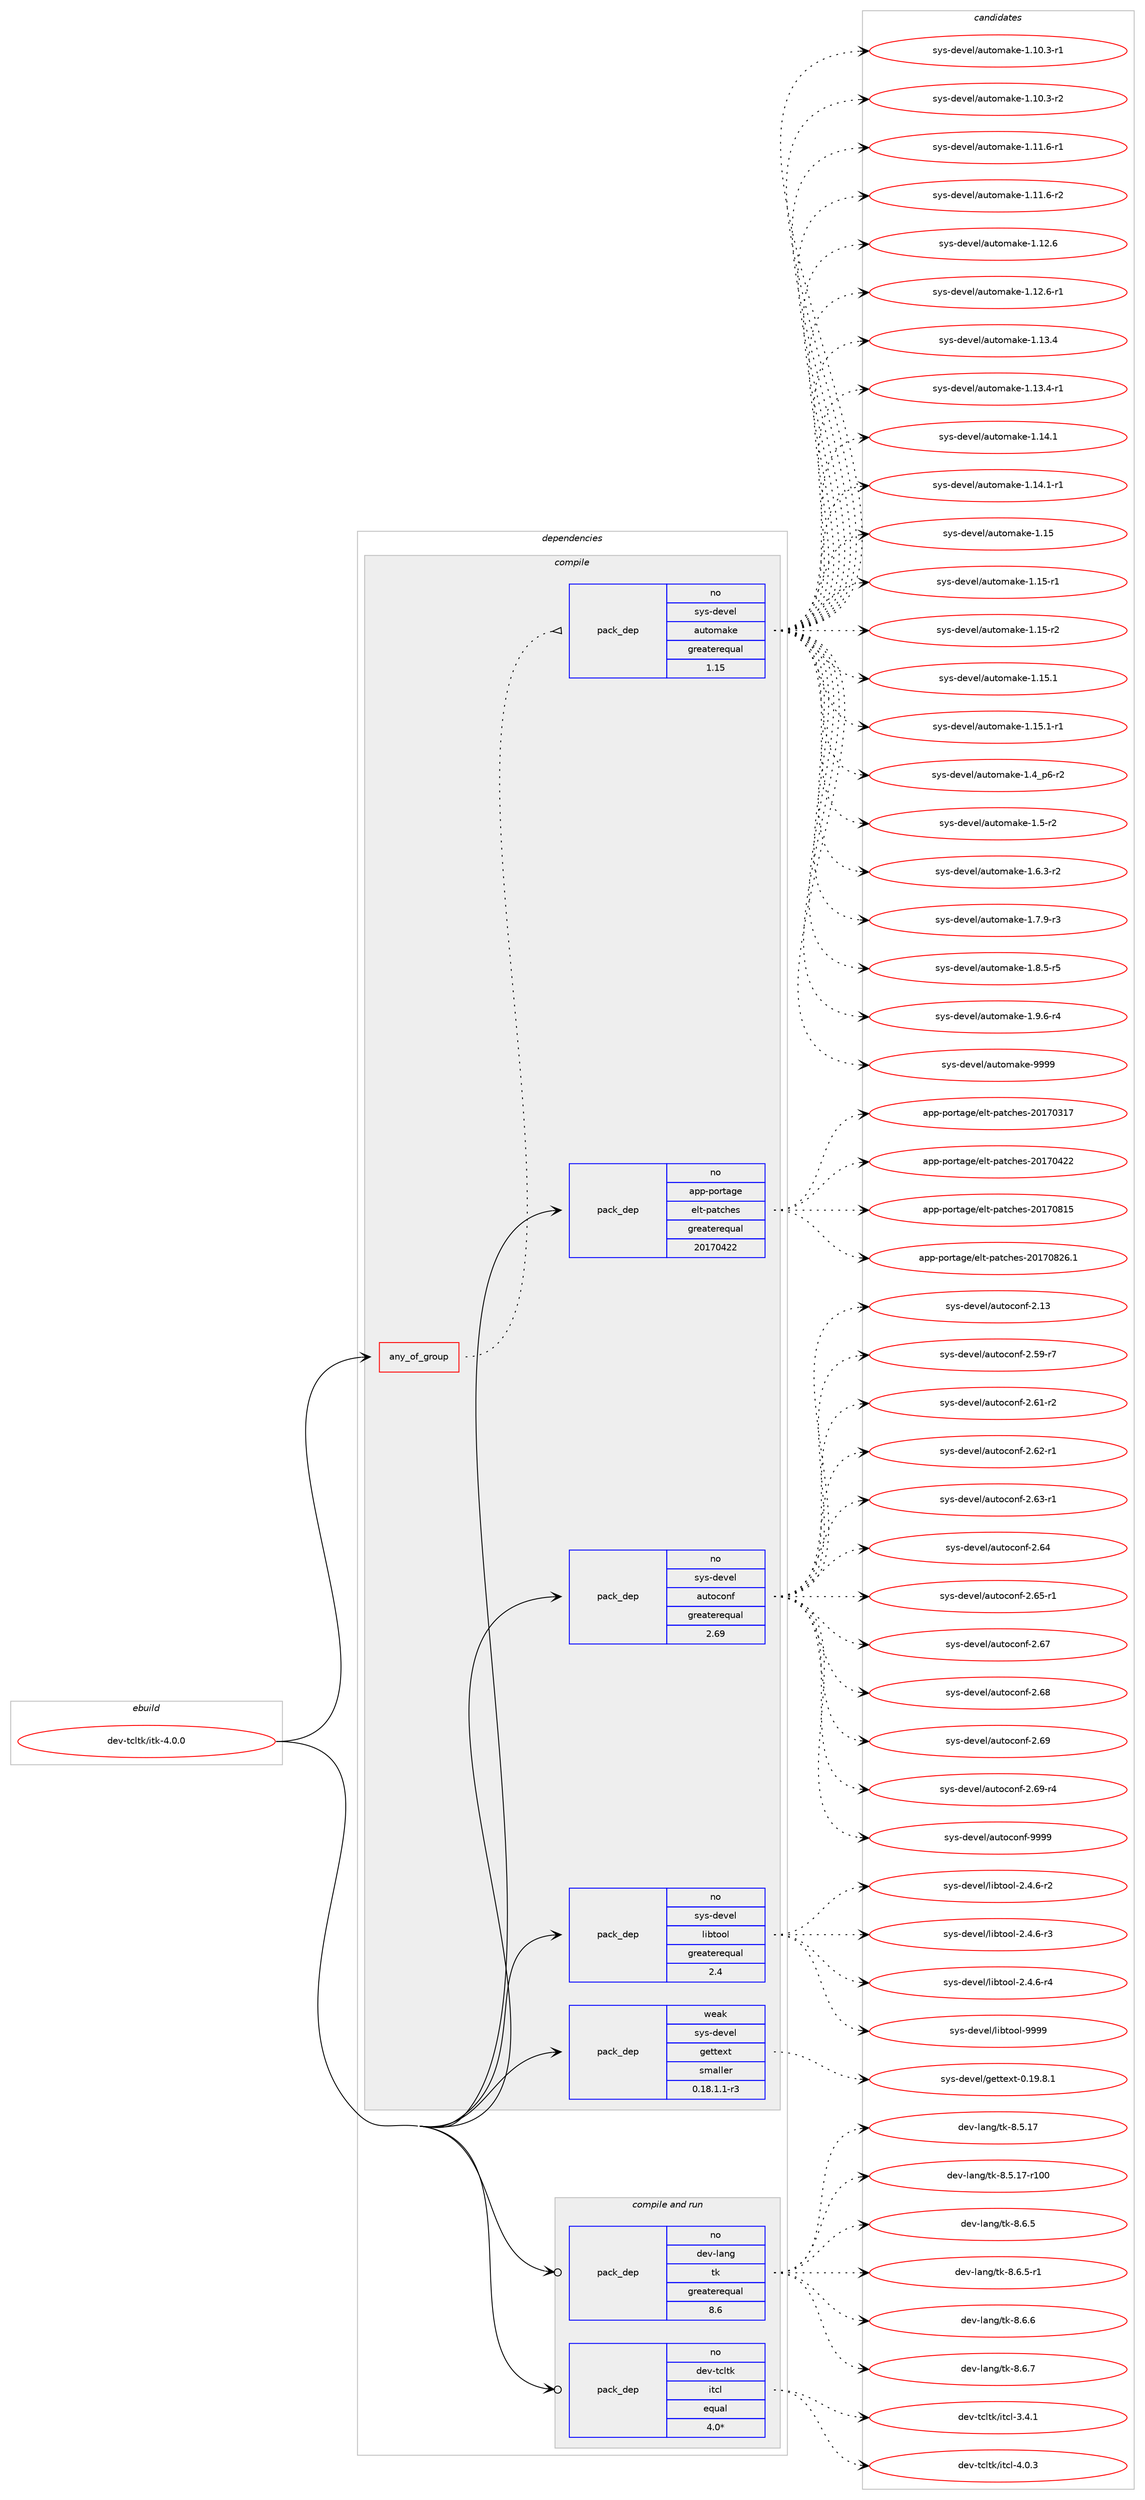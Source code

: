 digraph prolog {

# *************
# Graph options
# *************

newrank=true;
concentrate=true;
compound=true;
graph [rankdir=LR,fontname=Helvetica,fontsize=10,ranksep=1.5];#, ranksep=2.5, nodesep=0.2];
edge  [arrowhead=vee];
node  [fontname=Helvetica,fontsize=10];

# **********
# The ebuild
# **********

subgraph cluster_leftcol {
color=gray;
rank=same;
label=<<i>ebuild</i>>;
id [label="dev-tcltk/itk-4.0.0", color=red, width=4, href="../dev-tcltk/itk-4.0.0.svg"];
}

# ****************
# The dependencies
# ****************

subgraph cluster_midcol {
color=gray;
label=<<i>dependencies</i>>;
subgraph cluster_compile {
fillcolor="#eeeeee";
style=filled;
label=<<i>compile</i>>;
subgraph any4101 {
dependency279179 [label=<<TABLE BORDER="0" CELLBORDER="1" CELLSPACING="0" CELLPADDING="4"><TR><TD CELLPADDING="10">any_of_group</TD></TR></TABLE>>, shape=none, color=red];subgraph pack197943 {
dependency279180 [label=<<TABLE BORDER="0" CELLBORDER="1" CELLSPACING="0" CELLPADDING="4" WIDTH="220"><TR><TD ROWSPAN="6" CELLPADDING="30">pack_dep</TD></TR><TR><TD WIDTH="110">no</TD></TR><TR><TD>sys-devel</TD></TR><TR><TD>automake</TD></TR><TR><TD>greaterequal</TD></TR><TR><TD>1.15</TD></TR></TABLE>>, shape=none, color=blue];
}
dependency279179:e -> dependency279180:w [weight=20,style="dotted",arrowhead="oinv"];
}
id:e -> dependency279179:w [weight=20,style="solid",arrowhead="vee"];
subgraph pack197944 {
dependency279181 [label=<<TABLE BORDER="0" CELLBORDER="1" CELLSPACING="0" CELLPADDING="4" WIDTH="220"><TR><TD ROWSPAN="6" CELLPADDING="30">pack_dep</TD></TR><TR><TD WIDTH="110">no</TD></TR><TR><TD>app-portage</TD></TR><TR><TD>elt-patches</TD></TR><TR><TD>greaterequal</TD></TR><TR><TD>20170422</TD></TR></TABLE>>, shape=none, color=blue];
}
id:e -> dependency279181:w [weight=20,style="solid",arrowhead="vee"];
subgraph pack197945 {
dependency279182 [label=<<TABLE BORDER="0" CELLBORDER="1" CELLSPACING="0" CELLPADDING="4" WIDTH="220"><TR><TD ROWSPAN="6" CELLPADDING="30">pack_dep</TD></TR><TR><TD WIDTH="110">no</TD></TR><TR><TD>sys-devel</TD></TR><TR><TD>autoconf</TD></TR><TR><TD>greaterequal</TD></TR><TR><TD>2.69</TD></TR></TABLE>>, shape=none, color=blue];
}
id:e -> dependency279182:w [weight=20,style="solid",arrowhead="vee"];
subgraph pack197946 {
dependency279183 [label=<<TABLE BORDER="0" CELLBORDER="1" CELLSPACING="0" CELLPADDING="4" WIDTH="220"><TR><TD ROWSPAN="6" CELLPADDING="30">pack_dep</TD></TR><TR><TD WIDTH="110">no</TD></TR><TR><TD>sys-devel</TD></TR><TR><TD>libtool</TD></TR><TR><TD>greaterequal</TD></TR><TR><TD>2.4</TD></TR></TABLE>>, shape=none, color=blue];
}
id:e -> dependency279183:w [weight=20,style="solid",arrowhead="vee"];
subgraph pack197947 {
dependency279184 [label=<<TABLE BORDER="0" CELLBORDER="1" CELLSPACING="0" CELLPADDING="4" WIDTH="220"><TR><TD ROWSPAN="6" CELLPADDING="30">pack_dep</TD></TR><TR><TD WIDTH="110">weak</TD></TR><TR><TD>sys-devel</TD></TR><TR><TD>gettext</TD></TR><TR><TD>smaller</TD></TR><TR><TD>0.18.1.1-r3</TD></TR></TABLE>>, shape=none, color=blue];
}
id:e -> dependency279184:w [weight=20,style="solid",arrowhead="vee"];
}
subgraph cluster_compileandrun {
fillcolor="#eeeeee";
style=filled;
label=<<i>compile and run</i>>;
subgraph pack197948 {
dependency279185 [label=<<TABLE BORDER="0" CELLBORDER="1" CELLSPACING="0" CELLPADDING="4" WIDTH="220"><TR><TD ROWSPAN="6" CELLPADDING="30">pack_dep</TD></TR><TR><TD WIDTH="110">no</TD></TR><TR><TD>dev-lang</TD></TR><TR><TD>tk</TD></TR><TR><TD>greaterequal</TD></TR><TR><TD>8.6</TD></TR></TABLE>>, shape=none, color=blue];
}
id:e -> dependency279185:w [weight=20,style="solid",arrowhead="odotvee"];
subgraph pack197949 {
dependency279186 [label=<<TABLE BORDER="0" CELLBORDER="1" CELLSPACING="0" CELLPADDING="4" WIDTH="220"><TR><TD ROWSPAN="6" CELLPADDING="30">pack_dep</TD></TR><TR><TD WIDTH="110">no</TD></TR><TR><TD>dev-tcltk</TD></TR><TR><TD>itcl</TD></TR><TR><TD>equal</TD></TR><TR><TD>4.0*</TD></TR></TABLE>>, shape=none, color=blue];
}
id:e -> dependency279186:w [weight=20,style="solid",arrowhead="odotvee"];
}
subgraph cluster_run {
fillcolor="#eeeeee";
style=filled;
label=<<i>run</i>>;
}
}

# **************
# The candidates
# **************

subgraph cluster_choices {
rank=same;
color=gray;
label=<<i>candidates</i>>;

subgraph choice197943 {
color=black;
nodesep=1;
choice11512111545100101118101108479711711611110997107101454946494846514511449 [label="sys-devel/automake-1.10.3-r1", color=red, width=4,href="../sys-devel/automake-1.10.3-r1.svg"];
choice11512111545100101118101108479711711611110997107101454946494846514511450 [label="sys-devel/automake-1.10.3-r2", color=red, width=4,href="../sys-devel/automake-1.10.3-r2.svg"];
choice11512111545100101118101108479711711611110997107101454946494946544511449 [label="sys-devel/automake-1.11.6-r1", color=red, width=4,href="../sys-devel/automake-1.11.6-r1.svg"];
choice11512111545100101118101108479711711611110997107101454946494946544511450 [label="sys-devel/automake-1.11.6-r2", color=red, width=4,href="../sys-devel/automake-1.11.6-r2.svg"];
choice1151211154510010111810110847971171161111099710710145494649504654 [label="sys-devel/automake-1.12.6", color=red, width=4,href="../sys-devel/automake-1.12.6.svg"];
choice11512111545100101118101108479711711611110997107101454946495046544511449 [label="sys-devel/automake-1.12.6-r1", color=red, width=4,href="../sys-devel/automake-1.12.6-r1.svg"];
choice1151211154510010111810110847971171161111099710710145494649514652 [label="sys-devel/automake-1.13.4", color=red, width=4,href="../sys-devel/automake-1.13.4.svg"];
choice11512111545100101118101108479711711611110997107101454946495146524511449 [label="sys-devel/automake-1.13.4-r1", color=red, width=4,href="../sys-devel/automake-1.13.4-r1.svg"];
choice1151211154510010111810110847971171161111099710710145494649524649 [label="sys-devel/automake-1.14.1", color=red, width=4,href="../sys-devel/automake-1.14.1.svg"];
choice11512111545100101118101108479711711611110997107101454946495246494511449 [label="sys-devel/automake-1.14.1-r1", color=red, width=4,href="../sys-devel/automake-1.14.1-r1.svg"];
choice115121115451001011181011084797117116111109971071014549464953 [label="sys-devel/automake-1.15", color=red, width=4,href="../sys-devel/automake-1.15.svg"];
choice1151211154510010111810110847971171161111099710710145494649534511449 [label="sys-devel/automake-1.15-r1", color=red, width=4,href="../sys-devel/automake-1.15-r1.svg"];
choice1151211154510010111810110847971171161111099710710145494649534511450 [label="sys-devel/automake-1.15-r2", color=red, width=4,href="../sys-devel/automake-1.15-r2.svg"];
choice1151211154510010111810110847971171161111099710710145494649534649 [label="sys-devel/automake-1.15.1", color=red, width=4,href="../sys-devel/automake-1.15.1.svg"];
choice11512111545100101118101108479711711611110997107101454946495346494511449 [label="sys-devel/automake-1.15.1-r1", color=red, width=4,href="../sys-devel/automake-1.15.1-r1.svg"];
choice115121115451001011181011084797117116111109971071014549465295112544511450 [label="sys-devel/automake-1.4_p6-r2", color=red, width=4,href="../sys-devel/automake-1.4_p6-r2.svg"];
choice11512111545100101118101108479711711611110997107101454946534511450 [label="sys-devel/automake-1.5-r2", color=red, width=4,href="../sys-devel/automake-1.5-r2.svg"];
choice115121115451001011181011084797117116111109971071014549465446514511450 [label="sys-devel/automake-1.6.3-r2", color=red, width=4,href="../sys-devel/automake-1.6.3-r2.svg"];
choice115121115451001011181011084797117116111109971071014549465546574511451 [label="sys-devel/automake-1.7.9-r3", color=red, width=4,href="../sys-devel/automake-1.7.9-r3.svg"];
choice115121115451001011181011084797117116111109971071014549465646534511453 [label="sys-devel/automake-1.8.5-r5", color=red, width=4,href="../sys-devel/automake-1.8.5-r5.svg"];
choice115121115451001011181011084797117116111109971071014549465746544511452 [label="sys-devel/automake-1.9.6-r4", color=red, width=4,href="../sys-devel/automake-1.9.6-r4.svg"];
choice115121115451001011181011084797117116111109971071014557575757 [label="sys-devel/automake-9999", color=red, width=4,href="../sys-devel/automake-9999.svg"];
dependency279180:e -> choice11512111545100101118101108479711711611110997107101454946494846514511449:w [style=dotted,weight="100"];
dependency279180:e -> choice11512111545100101118101108479711711611110997107101454946494846514511450:w [style=dotted,weight="100"];
dependency279180:e -> choice11512111545100101118101108479711711611110997107101454946494946544511449:w [style=dotted,weight="100"];
dependency279180:e -> choice11512111545100101118101108479711711611110997107101454946494946544511450:w [style=dotted,weight="100"];
dependency279180:e -> choice1151211154510010111810110847971171161111099710710145494649504654:w [style=dotted,weight="100"];
dependency279180:e -> choice11512111545100101118101108479711711611110997107101454946495046544511449:w [style=dotted,weight="100"];
dependency279180:e -> choice1151211154510010111810110847971171161111099710710145494649514652:w [style=dotted,weight="100"];
dependency279180:e -> choice11512111545100101118101108479711711611110997107101454946495146524511449:w [style=dotted,weight="100"];
dependency279180:e -> choice1151211154510010111810110847971171161111099710710145494649524649:w [style=dotted,weight="100"];
dependency279180:e -> choice11512111545100101118101108479711711611110997107101454946495246494511449:w [style=dotted,weight="100"];
dependency279180:e -> choice115121115451001011181011084797117116111109971071014549464953:w [style=dotted,weight="100"];
dependency279180:e -> choice1151211154510010111810110847971171161111099710710145494649534511449:w [style=dotted,weight="100"];
dependency279180:e -> choice1151211154510010111810110847971171161111099710710145494649534511450:w [style=dotted,weight="100"];
dependency279180:e -> choice1151211154510010111810110847971171161111099710710145494649534649:w [style=dotted,weight="100"];
dependency279180:e -> choice11512111545100101118101108479711711611110997107101454946495346494511449:w [style=dotted,weight="100"];
dependency279180:e -> choice115121115451001011181011084797117116111109971071014549465295112544511450:w [style=dotted,weight="100"];
dependency279180:e -> choice11512111545100101118101108479711711611110997107101454946534511450:w [style=dotted,weight="100"];
dependency279180:e -> choice115121115451001011181011084797117116111109971071014549465446514511450:w [style=dotted,weight="100"];
dependency279180:e -> choice115121115451001011181011084797117116111109971071014549465546574511451:w [style=dotted,weight="100"];
dependency279180:e -> choice115121115451001011181011084797117116111109971071014549465646534511453:w [style=dotted,weight="100"];
dependency279180:e -> choice115121115451001011181011084797117116111109971071014549465746544511452:w [style=dotted,weight="100"];
dependency279180:e -> choice115121115451001011181011084797117116111109971071014557575757:w [style=dotted,weight="100"];
}
subgraph choice197944 {
color=black;
nodesep=1;
choice97112112451121111141169710310147101108116451129711699104101115455048495548514955 [label="app-portage/elt-patches-20170317", color=red, width=4,href="../app-portage/elt-patches-20170317.svg"];
choice97112112451121111141169710310147101108116451129711699104101115455048495548525050 [label="app-portage/elt-patches-20170422", color=red, width=4,href="../app-portage/elt-patches-20170422.svg"];
choice97112112451121111141169710310147101108116451129711699104101115455048495548564953 [label="app-portage/elt-patches-20170815", color=red, width=4,href="../app-portage/elt-patches-20170815.svg"];
choice971121124511211111411697103101471011081164511297116991041011154550484955485650544649 [label="app-portage/elt-patches-20170826.1", color=red, width=4,href="../app-portage/elt-patches-20170826.1.svg"];
dependency279181:e -> choice97112112451121111141169710310147101108116451129711699104101115455048495548514955:w [style=dotted,weight="100"];
dependency279181:e -> choice97112112451121111141169710310147101108116451129711699104101115455048495548525050:w [style=dotted,weight="100"];
dependency279181:e -> choice97112112451121111141169710310147101108116451129711699104101115455048495548564953:w [style=dotted,weight="100"];
dependency279181:e -> choice971121124511211111411697103101471011081164511297116991041011154550484955485650544649:w [style=dotted,weight="100"];
}
subgraph choice197945 {
color=black;
nodesep=1;
choice115121115451001011181011084797117116111991111101024550464951 [label="sys-devel/autoconf-2.13", color=red, width=4,href="../sys-devel/autoconf-2.13.svg"];
choice1151211154510010111810110847971171161119911111010245504653574511455 [label="sys-devel/autoconf-2.59-r7", color=red, width=4,href="../sys-devel/autoconf-2.59-r7.svg"];
choice1151211154510010111810110847971171161119911111010245504654494511450 [label="sys-devel/autoconf-2.61-r2", color=red, width=4,href="../sys-devel/autoconf-2.61-r2.svg"];
choice1151211154510010111810110847971171161119911111010245504654504511449 [label="sys-devel/autoconf-2.62-r1", color=red, width=4,href="../sys-devel/autoconf-2.62-r1.svg"];
choice1151211154510010111810110847971171161119911111010245504654514511449 [label="sys-devel/autoconf-2.63-r1", color=red, width=4,href="../sys-devel/autoconf-2.63-r1.svg"];
choice115121115451001011181011084797117116111991111101024550465452 [label="sys-devel/autoconf-2.64", color=red, width=4,href="../sys-devel/autoconf-2.64.svg"];
choice1151211154510010111810110847971171161119911111010245504654534511449 [label="sys-devel/autoconf-2.65-r1", color=red, width=4,href="../sys-devel/autoconf-2.65-r1.svg"];
choice115121115451001011181011084797117116111991111101024550465455 [label="sys-devel/autoconf-2.67", color=red, width=4,href="../sys-devel/autoconf-2.67.svg"];
choice115121115451001011181011084797117116111991111101024550465456 [label="sys-devel/autoconf-2.68", color=red, width=4,href="../sys-devel/autoconf-2.68.svg"];
choice115121115451001011181011084797117116111991111101024550465457 [label="sys-devel/autoconf-2.69", color=red, width=4,href="../sys-devel/autoconf-2.69.svg"];
choice1151211154510010111810110847971171161119911111010245504654574511452 [label="sys-devel/autoconf-2.69-r4", color=red, width=4,href="../sys-devel/autoconf-2.69-r4.svg"];
choice115121115451001011181011084797117116111991111101024557575757 [label="sys-devel/autoconf-9999", color=red, width=4,href="../sys-devel/autoconf-9999.svg"];
dependency279182:e -> choice115121115451001011181011084797117116111991111101024550464951:w [style=dotted,weight="100"];
dependency279182:e -> choice1151211154510010111810110847971171161119911111010245504653574511455:w [style=dotted,weight="100"];
dependency279182:e -> choice1151211154510010111810110847971171161119911111010245504654494511450:w [style=dotted,weight="100"];
dependency279182:e -> choice1151211154510010111810110847971171161119911111010245504654504511449:w [style=dotted,weight="100"];
dependency279182:e -> choice1151211154510010111810110847971171161119911111010245504654514511449:w [style=dotted,weight="100"];
dependency279182:e -> choice115121115451001011181011084797117116111991111101024550465452:w [style=dotted,weight="100"];
dependency279182:e -> choice1151211154510010111810110847971171161119911111010245504654534511449:w [style=dotted,weight="100"];
dependency279182:e -> choice115121115451001011181011084797117116111991111101024550465455:w [style=dotted,weight="100"];
dependency279182:e -> choice115121115451001011181011084797117116111991111101024550465456:w [style=dotted,weight="100"];
dependency279182:e -> choice115121115451001011181011084797117116111991111101024550465457:w [style=dotted,weight="100"];
dependency279182:e -> choice1151211154510010111810110847971171161119911111010245504654574511452:w [style=dotted,weight="100"];
dependency279182:e -> choice115121115451001011181011084797117116111991111101024557575757:w [style=dotted,weight="100"];
}
subgraph choice197946 {
color=black;
nodesep=1;
choice1151211154510010111810110847108105981161111111084550465246544511450 [label="sys-devel/libtool-2.4.6-r2", color=red, width=4,href="../sys-devel/libtool-2.4.6-r2.svg"];
choice1151211154510010111810110847108105981161111111084550465246544511451 [label="sys-devel/libtool-2.4.6-r3", color=red, width=4,href="../sys-devel/libtool-2.4.6-r3.svg"];
choice1151211154510010111810110847108105981161111111084550465246544511452 [label="sys-devel/libtool-2.4.6-r4", color=red, width=4,href="../sys-devel/libtool-2.4.6-r4.svg"];
choice1151211154510010111810110847108105981161111111084557575757 [label="sys-devel/libtool-9999", color=red, width=4,href="../sys-devel/libtool-9999.svg"];
dependency279183:e -> choice1151211154510010111810110847108105981161111111084550465246544511450:w [style=dotted,weight="100"];
dependency279183:e -> choice1151211154510010111810110847108105981161111111084550465246544511451:w [style=dotted,weight="100"];
dependency279183:e -> choice1151211154510010111810110847108105981161111111084550465246544511452:w [style=dotted,weight="100"];
dependency279183:e -> choice1151211154510010111810110847108105981161111111084557575757:w [style=dotted,weight="100"];
}
subgraph choice197947 {
color=black;
nodesep=1;
choice1151211154510010111810110847103101116116101120116454846495746564649 [label="sys-devel/gettext-0.19.8.1", color=red, width=4,href="../sys-devel/gettext-0.19.8.1.svg"];
dependency279184:e -> choice1151211154510010111810110847103101116116101120116454846495746564649:w [style=dotted,weight="100"];
}
subgraph choice197948 {
color=black;
nodesep=1;
choice10010111845108971101034711610745564653464955 [label="dev-lang/tk-8.5.17", color=red, width=4,href="../dev-lang/tk-8.5.17.svg"];
choice1001011184510897110103471161074556465346495545114494848 [label="dev-lang/tk-8.5.17-r100", color=red, width=4,href="../dev-lang/tk-8.5.17-r100.svg"];
choice100101118451089711010347116107455646544653 [label="dev-lang/tk-8.6.5", color=red, width=4,href="../dev-lang/tk-8.6.5.svg"];
choice1001011184510897110103471161074556465446534511449 [label="dev-lang/tk-8.6.5-r1", color=red, width=4,href="../dev-lang/tk-8.6.5-r1.svg"];
choice100101118451089711010347116107455646544654 [label="dev-lang/tk-8.6.6", color=red, width=4,href="../dev-lang/tk-8.6.6.svg"];
choice100101118451089711010347116107455646544655 [label="dev-lang/tk-8.6.7", color=red, width=4,href="../dev-lang/tk-8.6.7.svg"];
dependency279185:e -> choice10010111845108971101034711610745564653464955:w [style=dotted,weight="100"];
dependency279185:e -> choice1001011184510897110103471161074556465346495545114494848:w [style=dotted,weight="100"];
dependency279185:e -> choice100101118451089711010347116107455646544653:w [style=dotted,weight="100"];
dependency279185:e -> choice1001011184510897110103471161074556465446534511449:w [style=dotted,weight="100"];
dependency279185:e -> choice100101118451089711010347116107455646544654:w [style=dotted,weight="100"];
dependency279185:e -> choice100101118451089711010347116107455646544655:w [style=dotted,weight="100"];
}
subgraph choice197949 {
color=black;
nodesep=1;
choice10010111845116991081161074710511699108455146524649 [label="dev-tcltk/itcl-3.4.1", color=red, width=4,href="../dev-tcltk/itcl-3.4.1.svg"];
choice10010111845116991081161074710511699108455246484651 [label="dev-tcltk/itcl-4.0.3", color=red, width=4,href="../dev-tcltk/itcl-4.0.3.svg"];
dependency279186:e -> choice10010111845116991081161074710511699108455146524649:w [style=dotted,weight="100"];
dependency279186:e -> choice10010111845116991081161074710511699108455246484651:w [style=dotted,weight="100"];
}
}

}
